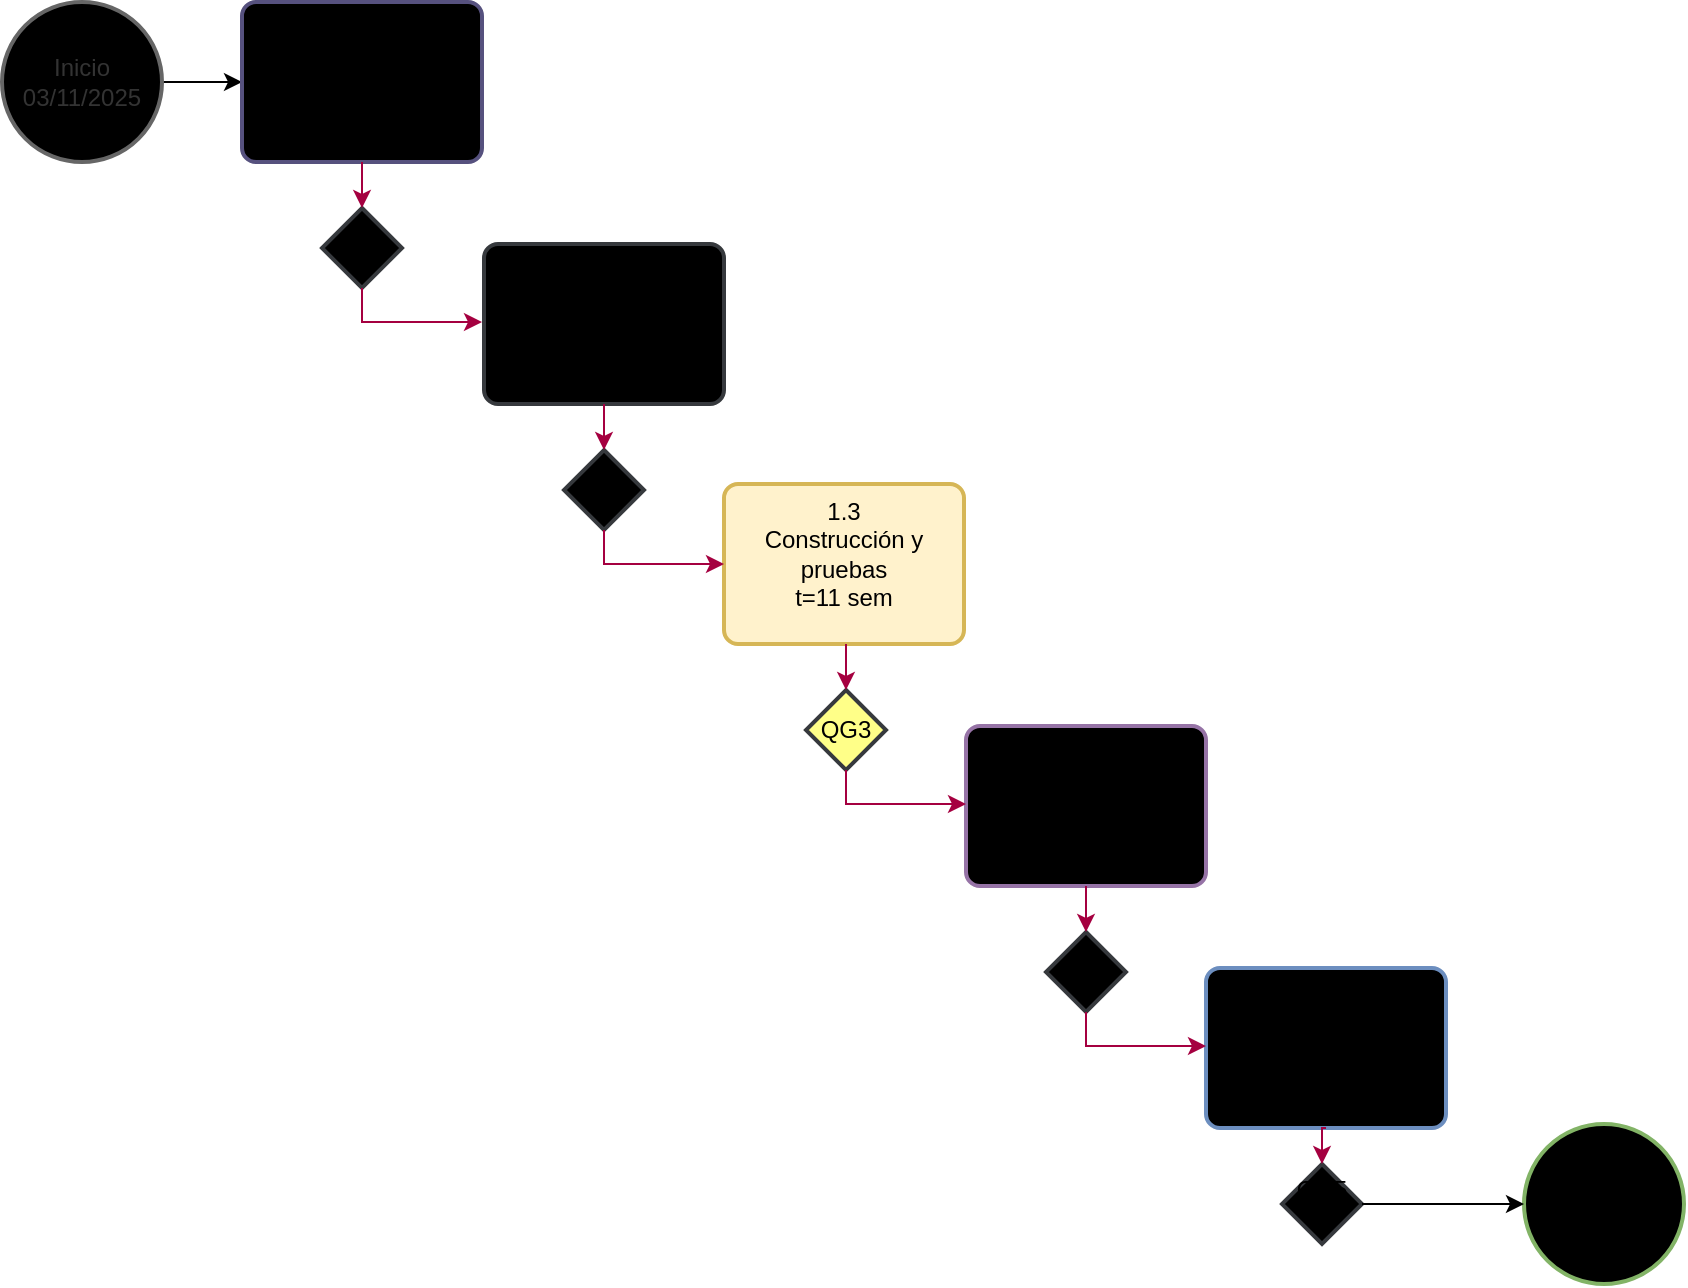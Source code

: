 <mxfile version="28.2.5">
  <diagram name="Página-1" id="6CAupsV__flEeniP3BK9">
    <mxGraphModel dx="2213" dy="733" grid="1" gridSize="10" guides="1" tooltips="1" connect="1" arrows="1" fold="1" page="1" pageScale="1" pageWidth="1100" pageHeight="850" math="0" shadow="0">
      <root>
        <mxCell id="0" />
        <mxCell id="1" parent="0" />
        <mxCell id="FbaqpglJVMi_n5HGXFX3-18" value="" style="edgeStyle=orthogonalEdgeStyle;rounded=0;orthogonalLoop=1;jettySize=auto;html=1;" parent="1" source="FbaqpglJVMi_n5HGXFX3-3" target="FbaqpglJVMi_n5HGXFX3-4" edge="1">
          <mxGeometry relative="1" as="geometry" />
        </mxCell>
        <mxCell id="FbaqpglJVMi_n5HGXFX3-3" value="Inicio&lt;div&gt;03/11/2025&lt;/div&gt;" style="strokeWidth=2;html=1;shape=mxgraph.flowchart.start_2;whiteSpace=wrap;fillColor=#000000;fontColor=#333333;strokeColor=#666666;" parent="1" vertex="1">
          <mxGeometry x="-1040" y="80" width="80" height="80" as="geometry" />
        </mxCell>
        <mxCell id="FbaqpglJVMi_n5HGXFX3-4" value="1.1&lt;div&gt;Preparación Inicial&lt;div&gt;t=2 sem&lt;/div&gt;&lt;/div&gt;" style="rounded=1;whiteSpace=wrap;html=1;absoluteArcSize=1;arcSize=14;strokeWidth=2;align=center;verticalAlign=top;fillColor=#000000;strokeColor=#56517e;" parent="1" vertex="1">
          <mxGeometry x="-920" y="80" width="120" height="80" as="geometry" />
        </mxCell>
        <mxCell id="FbaqpglJVMi_n5HGXFX3-16" value="" style="edgeStyle=orthogonalEdgeStyle;rounded=0;orthogonalLoop=1;jettySize=auto;html=1;" parent="1" edge="1">
          <mxGeometry relative="1" as="geometry">
            <mxPoint x="-630" y="270" as="sourcePoint" />
          </mxGeometry>
        </mxCell>
        <mxCell id="FbaqpglJVMi_n5HGXFX3-17" value="" style="edgeStyle=orthogonalEdgeStyle;rounded=0;orthogonalLoop=1;jettySize=auto;html=1;" parent="1" edge="1">
          <mxGeometry relative="1" as="geometry">
            <mxPoint x="-630" y="270" as="sourcePoint" />
          </mxGeometry>
        </mxCell>
        <mxCell id="FbaqpglJVMi_n5HGXFX3-8" value="QG1" style="strokeWidth=2;html=1;shape=mxgraph.flowchart.decision;whiteSpace=wrap;fillColor=#000000;strokeColor=#36393d;" parent="1" vertex="1">
          <mxGeometry x="-880" y="183" width="40" height="40" as="geometry" />
        </mxCell>
        <mxCell id="FbaqpglJVMi_n5HGXFX3-12" value="" style="endArrow=classic;html=1;rounded=0;entryX=0;entryY=0.5;entryDx=0;entryDy=0;exitX=0.5;exitY=1;exitDx=0;exitDy=0;exitPerimeter=0;fillColor=#d80073;strokeColor=#A50040;" parent="1" source="FbaqpglJVMi_n5HGXFX3-8" edge="1">
          <mxGeometry width="50" height="50" relative="1" as="geometry">
            <mxPoint x="-990" y="330" as="sourcePoint" />
            <mxPoint x="-800" y="240" as="targetPoint" />
            <Array as="points">
              <mxPoint x="-860" y="240" />
            </Array>
          </mxGeometry>
        </mxCell>
        <mxCell id="TKUN_kZqoWUepgemo68u-2" value="1.2&lt;div&gt;Diseño&lt;div&gt;t=4 sem&lt;/div&gt;&lt;/div&gt;" style="rounded=1;whiteSpace=wrap;html=1;absoluteArcSize=1;arcSize=14;strokeWidth=2;align=center;verticalAlign=top;fillColor=#000000;strokeColor=#36393d;" parent="1" vertex="1">
          <mxGeometry x="-799" y="201" width="120" height="80" as="geometry" />
        </mxCell>
        <mxCell id="TKUN_kZqoWUepgemo68u-3" value="1.3&lt;div&gt;Construcción y pruebas&lt;div&gt;t=11 sem&lt;/div&gt;&lt;/div&gt;" style="rounded=1;whiteSpace=wrap;html=1;absoluteArcSize=1;arcSize=14;strokeWidth=2;align=center;verticalAlign=top;fillColor=#fff2cc;strokeColor=#d6b656;" parent="1" vertex="1">
          <mxGeometry x="-679" y="321" width="120" height="80" as="geometry" />
        </mxCell>
        <mxCell id="TKUN_kZqoWUepgemo68u-4" value="1.4&lt;div&gt;Preparación Final&lt;div&gt;t=4 sem&lt;/div&gt;&lt;/div&gt;" style="rounded=1;whiteSpace=wrap;html=1;absoluteArcSize=1;arcSize=14;strokeWidth=2;align=center;verticalAlign=top;fillColor=#000000;strokeColor=#9673a6;" parent="1" vertex="1">
          <mxGeometry x="-558" y="442" width="120" height="80" as="geometry" />
        </mxCell>
        <mxCell id="TKUN_kZqoWUepgemo68u-5" value="" style="edgeStyle=orthogonalEdgeStyle;rounded=0;orthogonalLoop=1;jettySize=auto;html=1;exitX=0.5;exitY=1;exitDx=0;exitDy=0;entryX=0.5;entryY=0;entryDx=0;entryDy=0;entryPerimeter=0;fillColor=#d80073;strokeColor=#A50040;" parent="1" source="FbaqpglJVMi_n5HGXFX3-4" target="FbaqpglJVMi_n5HGXFX3-8" edge="1">
          <mxGeometry relative="1" as="geometry">
            <mxPoint x="-920" y="320" as="sourcePoint" />
            <mxPoint x="-880" y="320" as="targetPoint" />
          </mxGeometry>
        </mxCell>
        <mxCell id="TKUN_kZqoWUepgemo68u-9" value="QG2" style="strokeWidth=2;html=1;shape=mxgraph.flowchart.decision;whiteSpace=wrap;fillColor=#000000;strokeColor=#36393d;" parent="1" vertex="1">
          <mxGeometry x="-759" y="304" width="40" height="40" as="geometry" />
        </mxCell>
        <mxCell id="TKUN_kZqoWUepgemo68u-10" value="" style="endArrow=classic;html=1;rounded=0;entryX=0;entryY=0.5;entryDx=0;entryDy=0;exitX=0.5;exitY=1;exitDx=0;exitDy=0;exitPerimeter=0;fillColor=#d80073;strokeColor=#A50040;" parent="1" source="TKUN_kZqoWUepgemo68u-9" edge="1">
          <mxGeometry width="50" height="50" relative="1" as="geometry">
            <mxPoint x="-869" y="451" as="sourcePoint" />
            <mxPoint x="-679" y="361" as="targetPoint" />
            <Array as="points">
              <mxPoint x="-739" y="361" />
            </Array>
          </mxGeometry>
        </mxCell>
        <mxCell id="TKUN_kZqoWUepgemo68u-11" value="" style="edgeStyle=orthogonalEdgeStyle;rounded=0;orthogonalLoop=1;jettySize=auto;html=1;exitX=0.5;exitY=1;exitDx=0;exitDy=0;entryX=0.5;entryY=0;entryDx=0;entryDy=0;entryPerimeter=0;fillColor=#d80073;strokeColor=#A50040;" parent="1" target="TKUN_kZqoWUepgemo68u-9" edge="1">
          <mxGeometry relative="1" as="geometry">
            <mxPoint x="-739" y="281" as="sourcePoint" />
            <mxPoint x="-759" y="441" as="targetPoint" />
          </mxGeometry>
        </mxCell>
        <mxCell id="TKUN_kZqoWUepgemo68u-12" value="QG3" style="strokeWidth=2;html=1;shape=mxgraph.flowchart.decision;whiteSpace=wrap;fillColor=#ffff88;strokeColor=#36393d;" parent="1" vertex="1">
          <mxGeometry x="-638" y="424" width="40" height="40" as="geometry" />
        </mxCell>
        <mxCell id="TKUN_kZqoWUepgemo68u-13" value="" style="endArrow=classic;html=1;rounded=0;entryX=0;entryY=0.5;entryDx=0;entryDy=0;exitX=0.5;exitY=1;exitDx=0;exitDy=0;exitPerimeter=0;fillColor=#d80073;strokeColor=#A50040;" parent="1" source="TKUN_kZqoWUepgemo68u-12" edge="1">
          <mxGeometry width="50" height="50" relative="1" as="geometry">
            <mxPoint x="-748" y="571" as="sourcePoint" />
            <mxPoint x="-558" y="481" as="targetPoint" />
            <Array as="points">
              <mxPoint x="-618" y="481" />
            </Array>
          </mxGeometry>
        </mxCell>
        <mxCell id="TKUN_kZqoWUepgemo68u-14" value="" style="edgeStyle=orthogonalEdgeStyle;rounded=0;orthogonalLoop=1;jettySize=auto;html=1;exitX=0.5;exitY=1;exitDx=0;exitDy=0;entryX=0.5;entryY=0;entryDx=0;entryDy=0;entryPerimeter=0;fillColor=#d80073;strokeColor=#A50040;" parent="1" target="TKUN_kZqoWUepgemo68u-12" edge="1">
          <mxGeometry relative="1" as="geometry">
            <mxPoint x="-618" y="401" as="sourcePoint" />
            <mxPoint x="-638" y="561" as="targetPoint" />
          </mxGeometry>
        </mxCell>
        <mxCell id="TKUN_kZqoWUepgemo68u-20" value="1.5&lt;div&gt;Salida en vivo y soporte&lt;div&gt;t=3 sem&lt;/div&gt;&lt;/div&gt;" style="rounded=1;whiteSpace=wrap;html=1;absoluteArcSize=1;arcSize=14;strokeWidth=2;align=center;verticalAlign=top;fillColor=#000000;strokeColor=#6c8ebf;" parent="1" vertex="1">
          <mxGeometry x="-438" y="563" width="120" height="80" as="geometry" />
        </mxCell>
        <mxCell id="TKUN_kZqoWUepgemo68u-21" value="QG4" style="strokeWidth=2;html=1;shape=mxgraph.flowchart.decision;whiteSpace=wrap;fillColor=#000000;strokeColor=#36393d;" parent="1" vertex="1">
          <mxGeometry x="-518" y="545" width="40" height="40" as="geometry" />
        </mxCell>
        <mxCell id="TKUN_kZqoWUepgemo68u-22" value="" style="endArrow=classic;html=1;rounded=0;entryX=0;entryY=0.5;entryDx=0;entryDy=0;exitX=0.5;exitY=1;exitDx=0;exitDy=0;exitPerimeter=0;fillColor=#d80073;strokeColor=#A50040;" parent="1" source="TKUN_kZqoWUepgemo68u-21" edge="1">
          <mxGeometry width="50" height="50" relative="1" as="geometry">
            <mxPoint x="-628" y="692" as="sourcePoint" />
            <mxPoint x="-438" y="602" as="targetPoint" />
            <Array as="points">
              <mxPoint x="-498" y="602" />
            </Array>
          </mxGeometry>
        </mxCell>
        <mxCell id="TKUN_kZqoWUepgemo68u-23" value="" style="edgeStyle=orthogonalEdgeStyle;rounded=0;orthogonalLoop=1;jettySize=auto;html=1;exitX=0.5;exitY=1;exitDx=0;exitDy=0;entryX=0.5;entryY=0;entryDx=0;entryDy=0;entryPerimeter=0;fillColor=#d80073;strokeColor=#A50040;" parent="1" target="TKUN_kZqoWUepgemo68u-21" edge="1">
          <mxGeometry relative="1" as="geometry">
            <mxPoint x="-498" y="522" as="sourcePoint" />
            <mxPoint x="-518" y="682" as="targetPoint" />
          </mxGeometry>
        </mxCell>
        <mxCell id="TKUN_kZqoWUepgemo68u-24" value="QG5&lt;div&gt;CP&lt;/div&gt;" style="strokeWidth=2;html=1;shape=mxgraph.flowchart.decision;whiteSpace=wrap;fillColor=#000000;strokeColor=#36393d;" parent="1" vertex="1">
          <mxGeometry x="-400" y="661" width="40" height="40" as="geometry" />
        </mxCell>
        <mxCell id="TKUN_kZqoWUepgemo68u-25" value="" style="edgeStyle=orthogonalEdgeStyle;rounded=0;orthogonalLoop=1;jettySize=auto;html=1;exitX=0.5;exitY=1;exitDx=0;exitDy=0;entryX=0.5;entryY=0;entryDx=0;entryDy=0;entryPerimeter=0;fillColor=#d80073;strokeColor=#A50040;" parent="1" source="TKUN_kZqoWUepgemo68u-20" target="TKUN_kZqoWUepgemo68u-24" edge="1">
          <mxGeometry relative="1" as="geometry">
            <mxPoint x="-291" y="591" as="sourcePoint" />
            <mxPoint x="-291" y="614" as="targetPoint" />
          </mxGeometry>
        </mxCell>
        <mxCell id="TKUN_kZqoWUepgemo68u-26" value="&lt;div&gt;Fin&lt;/div&gt;&lt;div&gt;15/06/2026&lt;/div&gt;" style="strokeWidth=2;html=1;shape=mxgraph.flowchart.start_2;whiteSpace=wrap;fillColor=#000000;strokeColor=#82b366;gradientColor=none;" parent="1" vertex="1">
          <mxGeometry x="-279" y="641" width="80" height="80" as="geometry" />
        </mxCell>
        <mxCell id="TKUN_kZqoWUepgemo68u-27" value="" style="edgeStyle=orthogonalEdgeStyle;rounded=0;orthogonalLoop=1;jettySize=auto;html=1;exitX=1;exitY=0.5;exitDx=0;exitDy=0;entryX=0;entryY=0.5;entryDx=0;entryDy=0;entryPerimeter=0;exitPerimeter=0;" parent="1" source="TKUN_kZqoWUepgemo68u-24" target="TKUN_kZqoWUepgemo68u-26" edge="1">
          <mxGeometry relative="1" as="geometry">
            <mxPoint x="-355" y="680" as="sourcePoint" />
            <mxPoint x="-316" y="680" as="targetPoint" />
          </mxGeometry>
        </mxCell>
      </root>
    </mxGraphModel>
  </diagram>
</mxfile>
